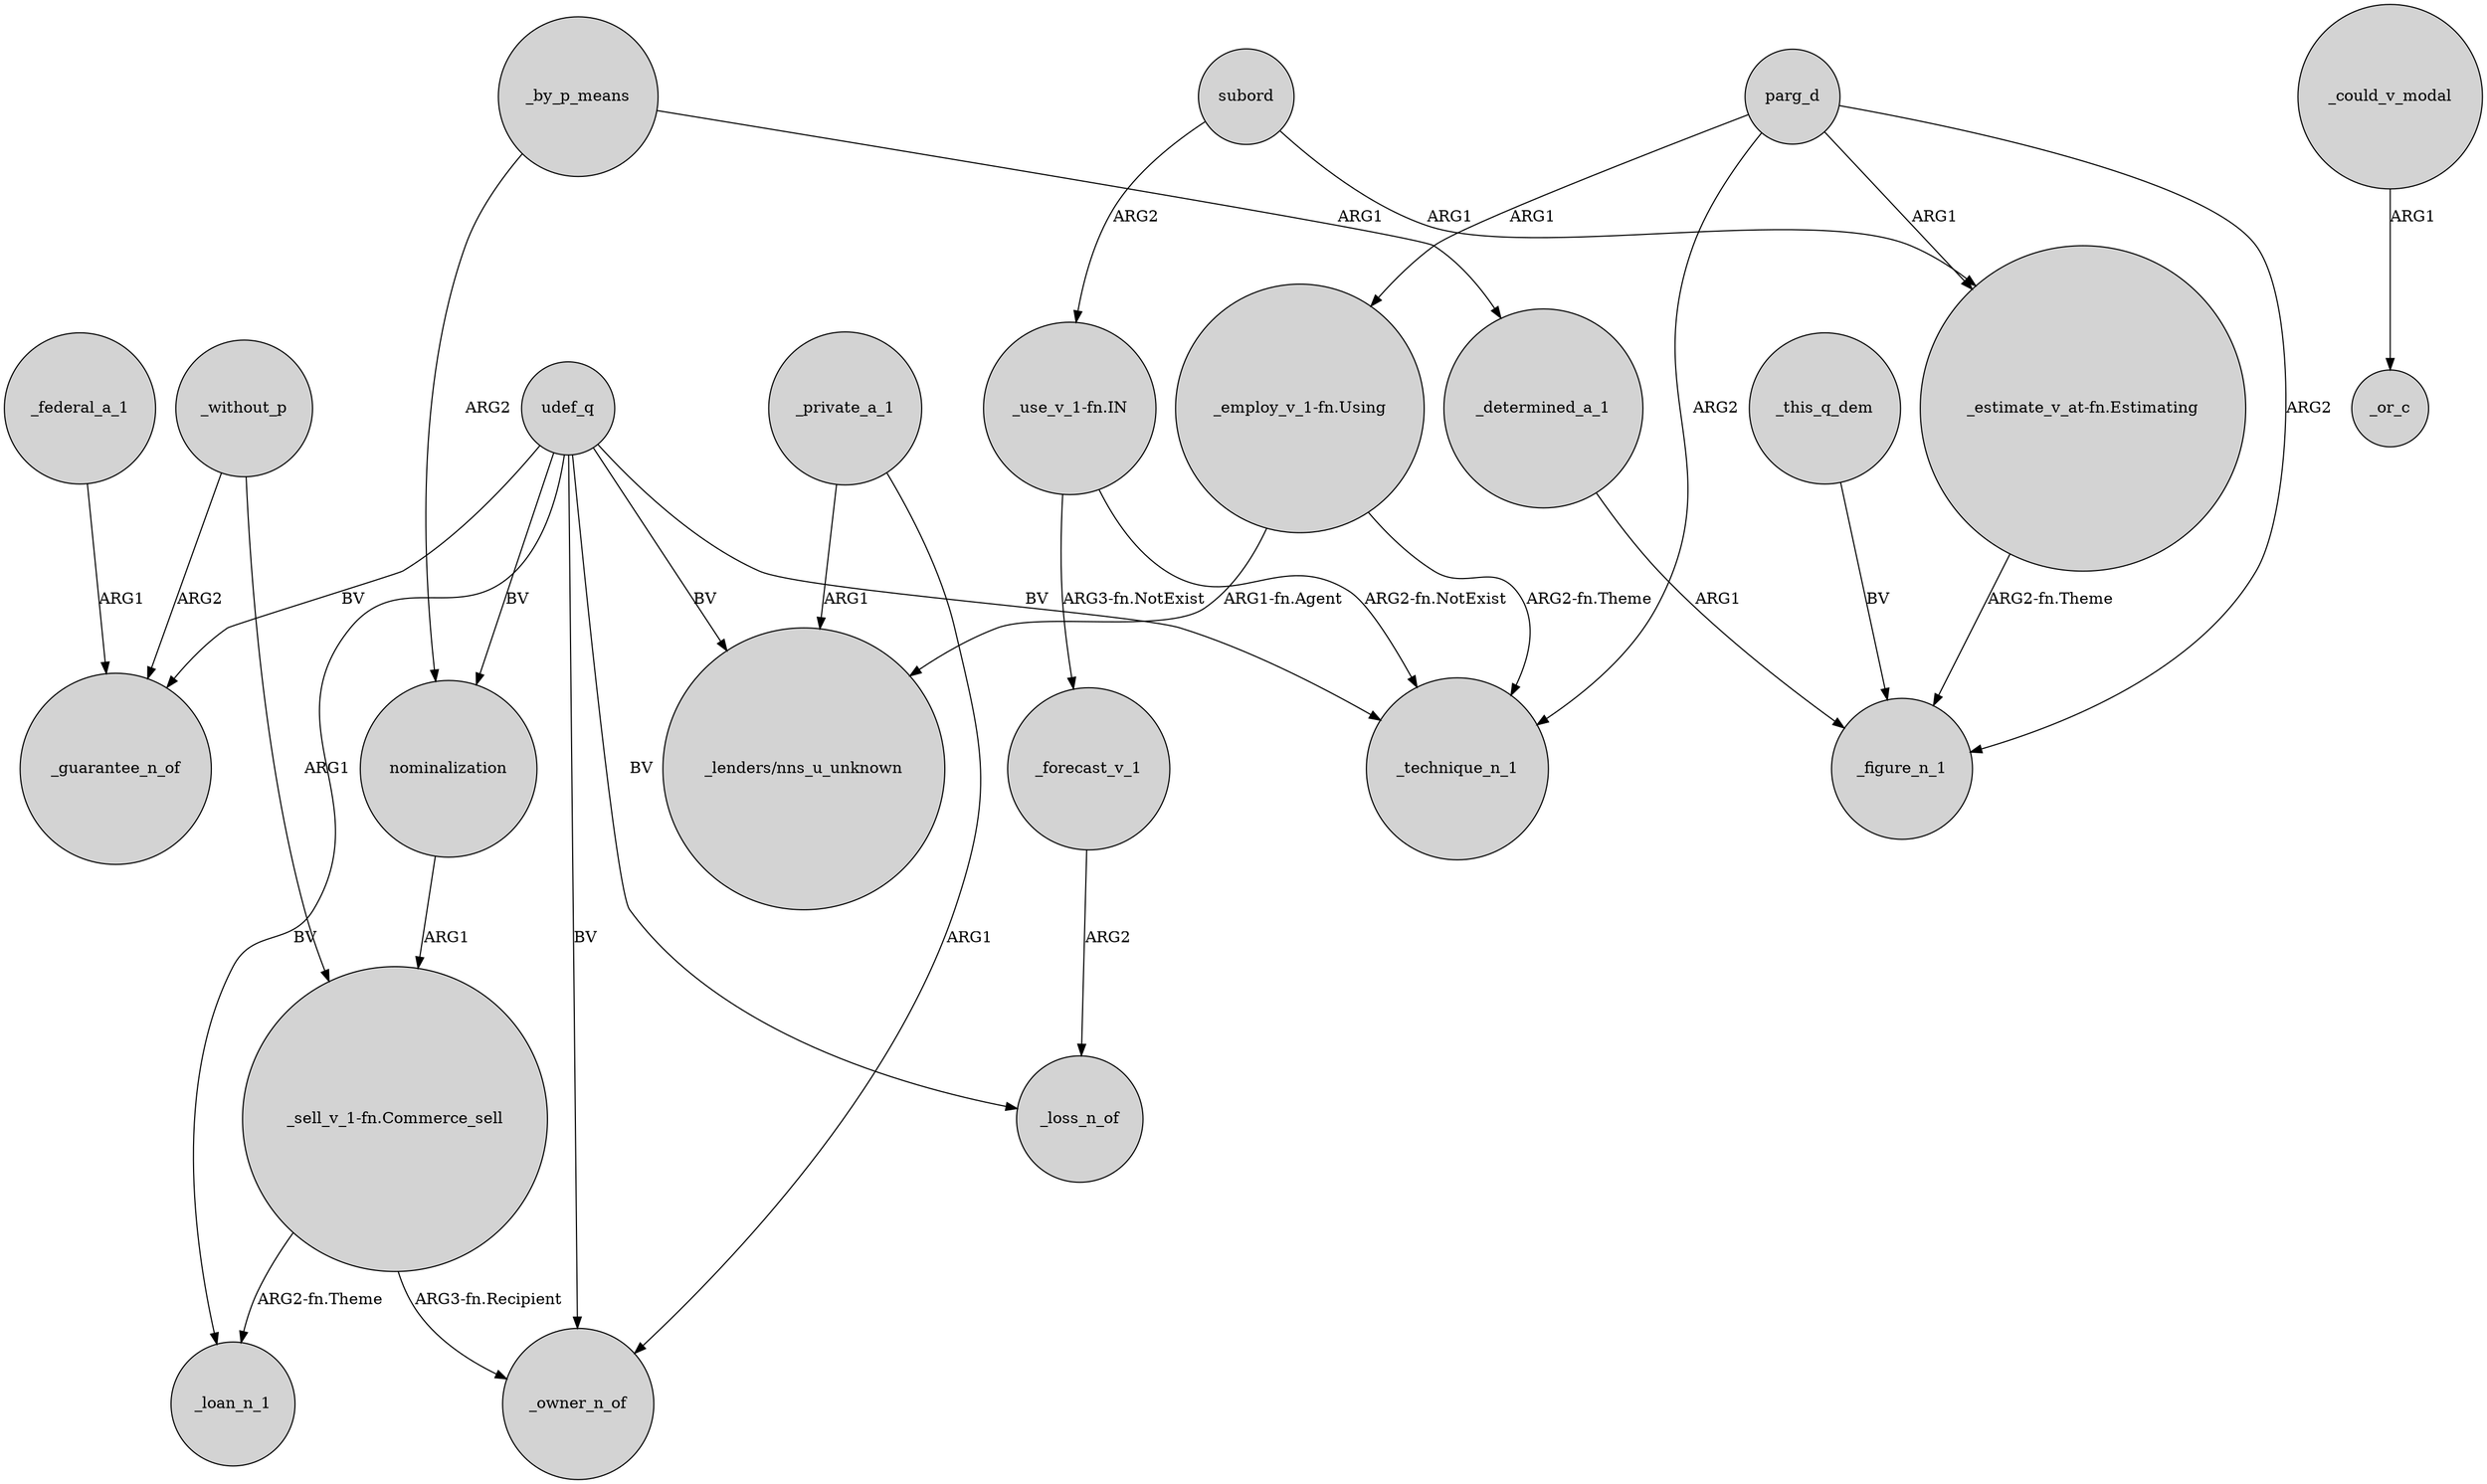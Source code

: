 digraph {
	node [shape=circle style=filled]
	_by_p_means -> nominalization [label=ARG2]
	"_sell_v_1-fn.Commerce_sell" -> _loan_n_1 [label="ARG2-fn.Theme"]
	udef_q -> "_lenders/nns_u_unknown" [label=BV]
	parg_d -> _figure_n_1 [label=ARG2]
	_by_p_means -> _determined_a_1 [label=ARG1]
	udef_q -> _guarantee_n_of [label=BV]
	udef_q -> _technique_n_1 [label=BV]
	_private_a_1 -> "_lenders/nns_u_unknown" [label=ARG1]
	subord -> "_use_v_1-fn.IN" [label=ARG2]
	"_employ_v_1-fn.Using" -> _technique_n_1 [label="ARG2-fn.Theme"]
	parg_d -> _technique_n_1 [label=ARG2]
	"_sell_v_1-fn.Commerce_sell" -> _owner_n_of [label="ARG3-fn.Recipient"]
	_could_v_modal -> _or_c [label=ARG1]
	nominalization -> "_sell_v_1-fn.Commerce_sell" [label=ARG1]
	"_estimate_v_at-fn.Estimating" -> _figure_n_1 [label="ARG2-fn.Theme"]
	"_use_v_1-fn.IN" -> _technique_n_1 [label="ARG2-fn.NotExist"]
	parg_d -> "_employ_v_1-fn.Using" [label=ARG1]
	_forecast_v_1 -> _loss_n_of [label=ARG2]
	_this_q_dem -> _figure_n_1 [label=BV]
	_determined_a_1 -> _figure_n_1 [label=ARG1]
	_federal_a_1 -> _guarantee_n_of [label=ARG1]
	udef_q -> nominalization [label=BV]
	_private_a_1 -> _owner_n_of [label=ARG1]
	udef_q -> _owner_n_of [label=BV]
	parg_d -> "_estimate_v_at-fn.Estimating" [label=ARG1]
	"_employ_v_1-fn.Using" -> "_lenders/nns_u_unknown" [label="ARG1-fn.Agent"]
	subord -> "_estimate_v_at-fn.Estimating" [label=ARG1]
	_without_p -> "_sell_v_1-fn.Commerce_sell" [label=ARG1]
	_without_p -> _guarantee_n_of [label=ARG2]
	udef_q -> _loss_n_of [label=BV]
	udef_q -> _loan_n_1 [label=BV]
	"_use_v_1-fn.IN" -> _forecast_v_1 [label="ARG3-fn.NotExist"]
}
